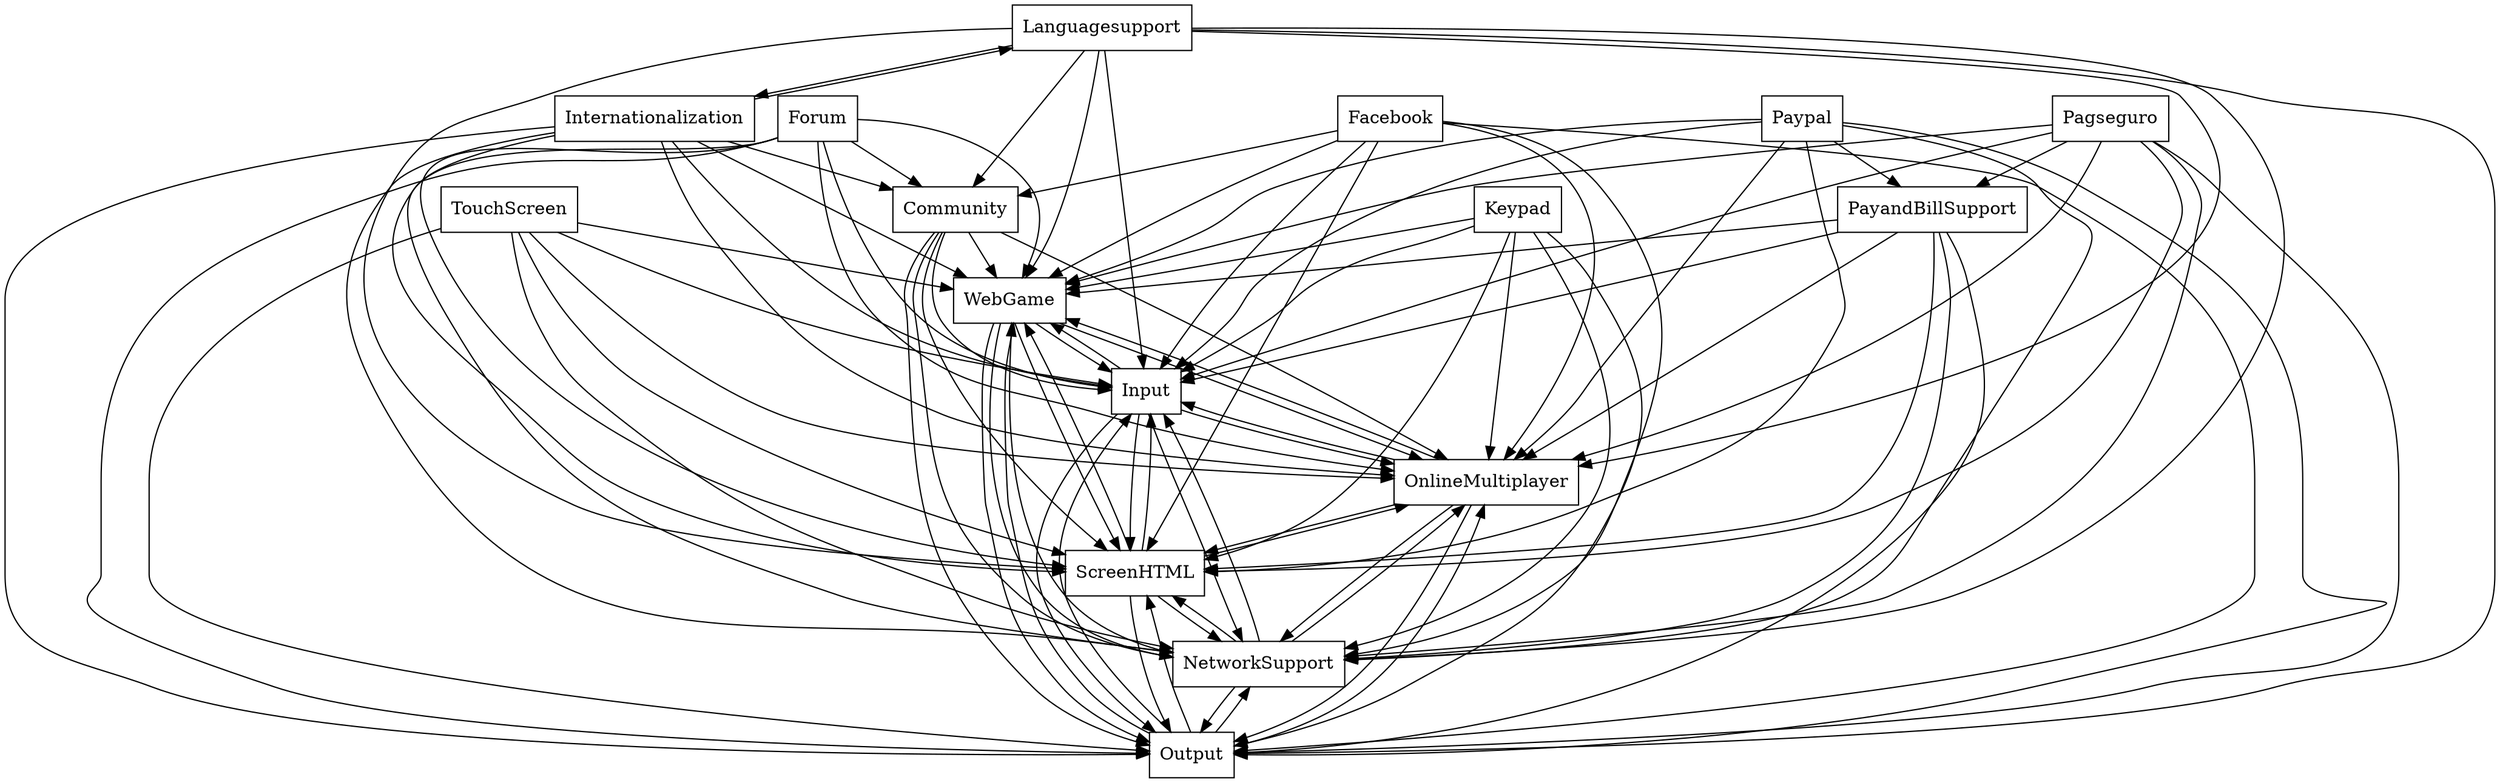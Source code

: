 digraph{
graph [rankdir=TB];
node [shape=box];
edge [arrowhead=normal];
0[label="Community",]
1[label="WebGame",]
2[label="Input",]
3[label="Forum",]
4[label="TouchScreen",]
5[label="Languagesupport",]
6[label="Output",]
7[label="Facebook",]
8[label="Pagseguro",]
9[label="Paypal",]
10[label="Internationalization",]
11[label="Keypad",]
12[label="PayandBillSupport",]
13[label="NetworkSupport",]
14[label="ScreenHTML",]
15[label="OnlineMultiplayer",]
0->1[label="",]
0->2[label="",]
0->6[label="",]
0->13[label="",]
0->14[label="",]
0->15[label="",]
1->2[label="",]
1->6[label="",]
1->13[label="",]
1->14[label="",]
1->15[label="",]
2->1[label="",]
2->6[label="",]
2->13[label="",]
2->14[label="",]
2->15[label="",]
3->0[label="",]
3->1[label="",]
3->2[label="",]
3->6[label="",]
3->13[label="",]
3->14[label="",]
3->15[label="",]
4->1[label="",]
4->2[label="",]
4->6[label="",]
4->13[label="",]
4->14[label="",]
4->15[label="",]
5->0[label="",]
5->1[label="",]
5->2[label="",]
5->6[label="",]
5->10[label="",]
5->13[label="",]
5->14[label="",]
5->15[label="",]
6->1[label="",]
6->2[label="",]
6->13[label="",]
6->14[label="",]
6->15[label="",]
7->0[label="",]
7->1[label="",]
7->2[label="",]
7->6[label="",]
7->13[label="",]
7->14[label="",]
7->15[label="",]
8->1[label="",]
8->2[label="",]
8->6[label="",]
8->12[label="",]
8->13[label="",]
8->14[label="",]
8->15[label="",]
9->1[label="",]
9->2[label="",]
9->6[label="",]
9->12[label="",]
9->13[label="",]
9->14[label="",]
9->15[label="",]
10->0[label="",]
10->1[label="",]
10->2[label="",]
10->5[label="",]
10->6[label="",]
10->13[label="",]
10->14[label="",]
10->15[label="",]
11->1[label="",]
11->2[label="",]
11->6[label="",]
11->13[label="",]
11->14[label="",]
11->15[label="",]
12->1[label="",]
12->2[label="",]
12->6[label="",]
12->13[label="",]
12->14[label="",]
12->15[label="",]
13->1[label="",]
13->2[label="",]
13->6[label="",]
13->14[label="",]
13->15[label="",]
14->1[label="",]
14->2[label="",]
14->6[label="",]
14->13[label="",]
14->15[label="",]
15->1[label="",]
15->2[label="",]
15->6[label="",]
15->13[label="",]
15->14[label="",]
}
